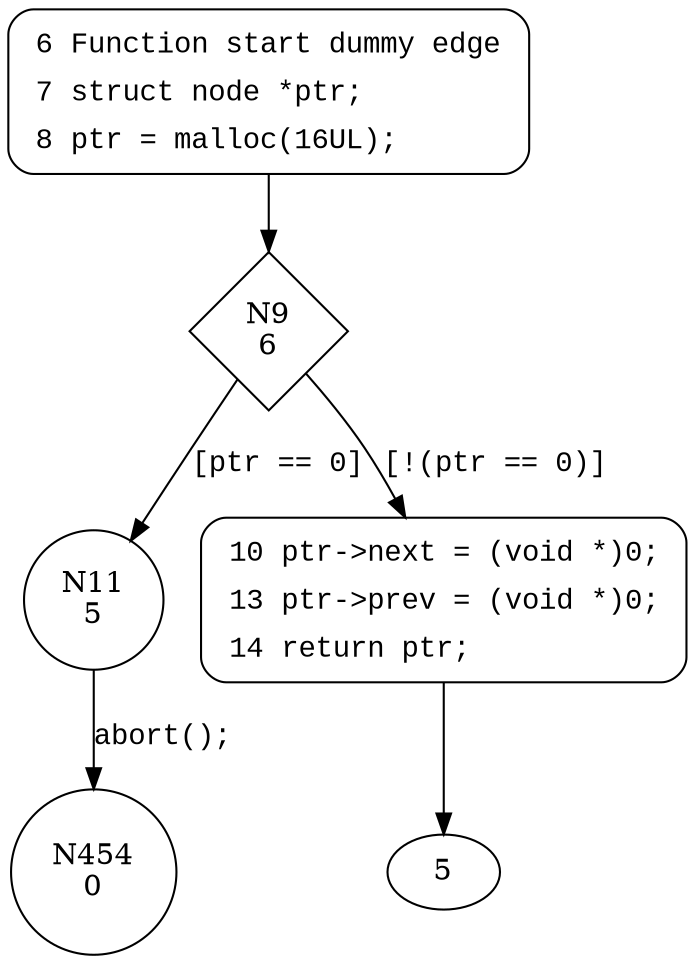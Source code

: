 digraph alloc_node {
9 [shape="diamond" label="N9\n6"]
11 [shape="circle" label="N11\n5"]
10 [shape="circle" label="N10\n3"]
454 [shape="circle" label="N454\n0"]
6 [style="filled,bold" penwidth="1" fillcolor="white" fontname="Courier New" shape="Mrecord" label=<<table border="0" cellborder="0" cellpadding="3" bgcolor="white"><tr><td align="right">6</td><td align="left">Function start dummy edge</td></tr><tr><td align="right">7</td><td align="left">struct node *ptr;</td></tr><tr><td align="right">8</td><td align="left">ptr = malloc(16UL);</td></tr></table>>]
6 -> 9[label=""]
10 [style="filled,bold" penwidth="1" fillcolor="white" fontname="Courier New" shape="Mrecord" label=<<table border="0" cellborder="0" cellpadding="3" bgcolor="white"><tr><td align="right">10</td><td align="left">ptr-&gt;next = (void *)0;</td></tr><tr><td align="right">13</td><td align="left">ptr-&gt;prev = (void *)0;</td></tr><tr><td align="right">14</td><td align="left">return ptr;</td></tr></table>>]
10 -> 5[label=""]
9 -> 11 [label="[ptr == 0]" fontname="Courier New"]
9 -> 10 [label="[!(ptr == 0)]" fontname="Courier New"]
11 -> 454 [label="abort();" fontname="Courier New"]
}
